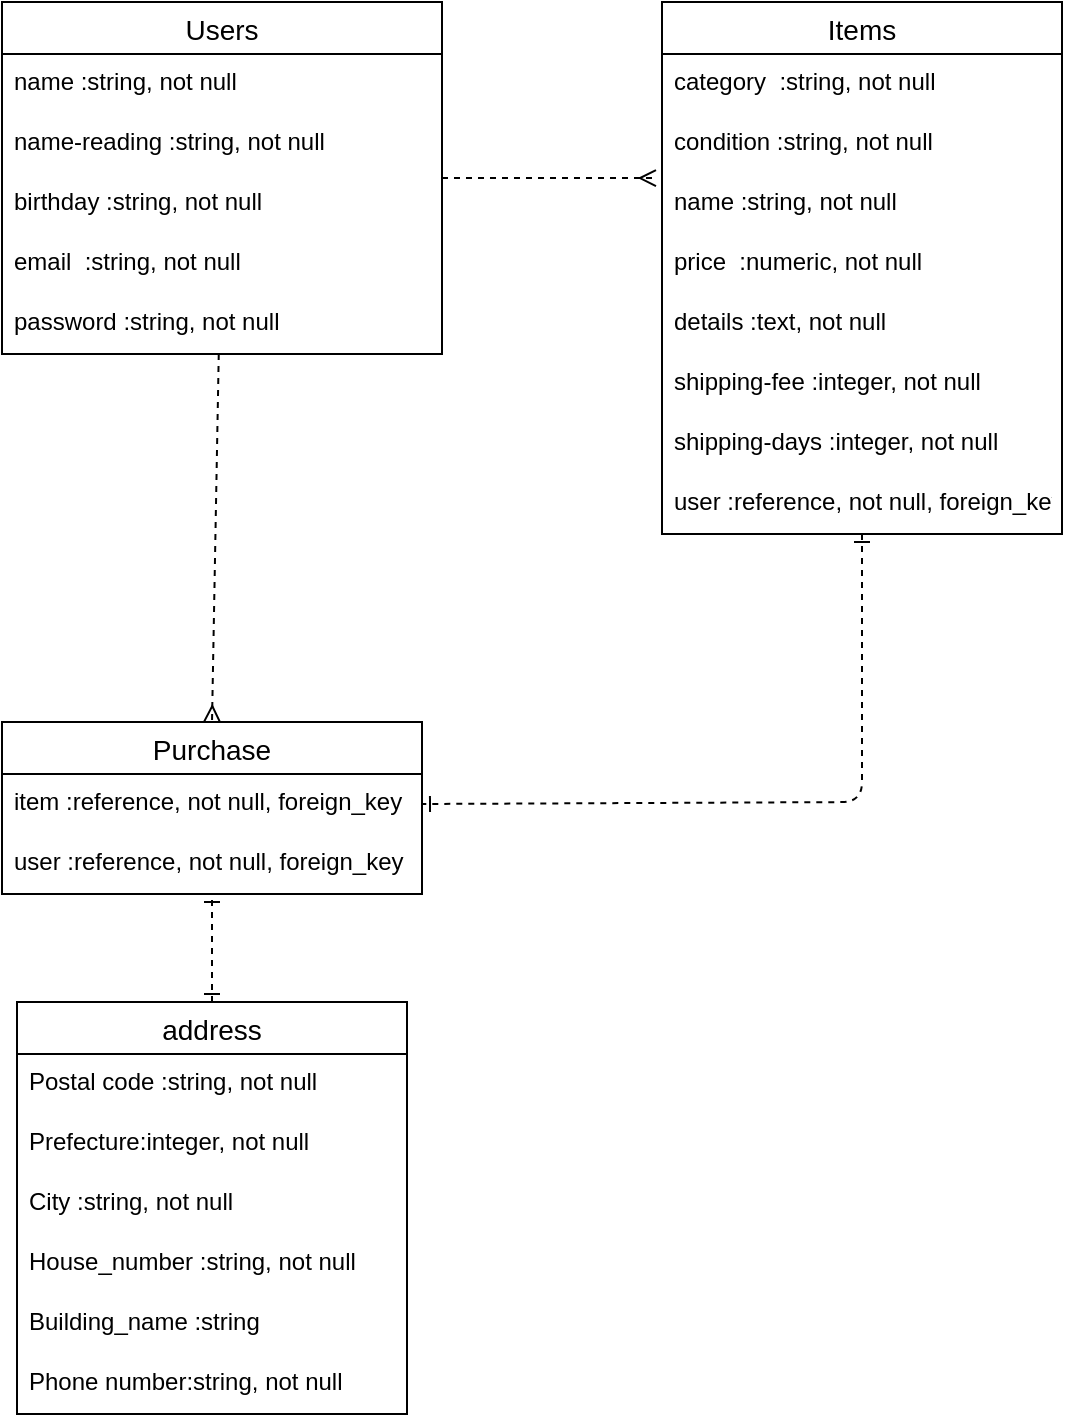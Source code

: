 <mxfile version="21.6.6" type="device">
  <diagram id="IDpbDaCqkyymNV5tcryb" name="ページ1">
    <mxGraphModel dx="783" dy="546" grid="1" gridSize="10" guides="1" tooltips="1" connect="1" arrows="1" fold="1" page="1" pageScale="1" pageWidth="850" pageHeight="1100" math="0" shadow="0">
      <root>
        <mxCell id="0" />
        <mxCell id="1" parent="0" />
        <mxCell id="19" value="" style="edgeStyle=none;html=1;strokeColor=default;dashed=1;startArrow=none;startFill=0;endArrow=ERmany;endFill=0;entryX=-0.015;entryY=1.067;entryDx=0;entryDy=0;entryPerimeter=0;" parent="1" source="2" target="40" edge="1">
          <mxGeometry relative="1" as="geometry" />
        </mxCell>
        <mxCell id="35" style="edgeStyle=none;html=1;entryX=0.5;entryY=0;entryDx=0;entryDy=0;dashed=1;strokeColor=default;startArrow=none;startFill=0;endArrow=ERmany;endFill=0;" parent="1" source="2" target="25" edge="1">
          <mxGeometry relative="1" as="geometry" />
        </mxCell>
        <mxCell id="2" value="Users" style="swimlane;fontStyle=0;childLayout=stackLayout;horizontal=1;startSize=26;horizontalStack=0;resizeParent=1;resizeParentMax=0;resizeLast=0;collapsible=1;marginBottom=0;align=center;fontSize=14;" parent="1" vertex="1">
          <mxGeometry x="230" y="50" width="220" height="176" as="geometry" />
        </mxCell>
        <mxCell id="41" value="name :string, not null" style="text;strokeColor=none;fillColor=none;spacingLeft=4;spacingRight=4;overflow=hidden;rotatable=0;points=[[0,0.5],[1,0.5]];portConstraint=eastwest;fontSize=12;" parent="2" vertex="1">
          <mxGeometry y="26" width="220" height="30" as="geometry" />
        </mxCell>
        <mxCell id="3" value="name-reading :string, not null" style="text;strokeColor=none;fillColor=none;spacingLeft=4;spacingRight=4;overflow=hidden;rotatable=0;points=[[0,0.5],[1,0.5]];portConstraint=eastwest;fontSize=12;" parent="2" vertex="1">
          <mxGeometry y="56" width="220" height="30" as="geometry" />
        </mxCell>
        <mxCell id="42" value="birthday :string, not null" style="text;strokeColor=none;fillColor=none;spacingLeft=4;spacingRight=4;overflow=hidden;rotatable=0;points=[[0,0.5],[1,0.5]];portConstraint=eastwest;fontSize=12;" parent="2" vertex="1">
          <mxGeometry y="86" width="220" height="30" as="geometry" />
        </mxCell>
        <mxCell id="4" value="email  :string, not null " style="text;strokeColor=none;fillColor=none;spacingLeft=4;spacingRight=4;overflow=hidden;rotatable=0;points=[[0,0.5],[1,0.5]];portConstraint=eastwest;fontSize=12;" parent="2" vertex="1">
          <mxGeometry y="116" width="220" height="30" as="geometry" />
        </mxCell>
        <mxCell id="10" value="password :string, not null" style="text;strokeColor=none;fillColor=none;spacingLeft=4;spacingRight=4;overflow=hidden;rotatable=0;points=[[0,0.5],[1,0.5]];portConstraint=eastwest;fontSize=12;" parent="2" vertex="1">
          <mxGeometry y="146" width="220" height="30" as="geometry" />
        </mxCell>
        <mxCell id="37" style="edgeStyle=none;html=1;entryX=1;entryY=0.5;entryDx=0;entryDy=0;dashed=1;strokeColor=default;startArrow=ERone;startFill=0;endArrow=ERone;endFill=0;" parent="1" source="13" target="26" edge="1">
          <mxGeometry relative="1" as="geometry">
            <Array as="points">
              <mxPoint x="660" y="450" />
            </Array>
          </mxGeometry>
        </mxCell>
        <mxCell id="13" value="Items" style="swimlane;fontStyle=0;childLayout=stackLayout;horizontal=1;startSize=26;horizontalStack=0;resizeParent=1;resizeParentMax=0;resizeLast=0;collapsible=1;marginBottom=0;align=center;fontSize=14;" parent="1" vertex="1">
          <mxGeometry x="560" y="50" width="200" height="266" as="geometry" />
        </mxCell>
        <mxCell id="39" value="category  :string, not null" style="text;strokeColor=none;fillColor=none;spacingLeft=4;spacingRight=4;overflow=hidden;rotatable=0;points=[[0,0.5],[1,0.5]];portConstraint=eastwest;fontSize=12;" parent="13" vertex="1">
          <mxGeometry y="26" width="200" height="30" as="geometry" />
        </mxCell>
        <mxCell id="40" value="condition :string, not null" style="text;strokeColor=none;fillColor=none;spacingLeft=4;spacingRight=4;overflow=hidden;rotatable=0;points=[[0,0.5],[1,0.5]];portConstraint=eastwest;fontSize=12;" parent="13" vertex="1">
          <mxGeometry y="56" width="200" height="30" as="geometry" />
        </mxCell>
        <mxCell id="14" value="name :string, not null" style="text;strokeColor=none;fillColor=none;spacingLeft=4;spacingRight=4;overflow=hidden;rotatable=0;points=[[0,0.5],[1,0.5]];portConstraint=eastwest;fontSize=12;" parent="13" vertex="1">
          <mxGeometry y="86" width="200" height="30" as="geometry" />
        </mxCell>
        <mxCell id="15" value="price  :numeric, not null" style="text;strokeColor=none;fillColor=none;spacingLeft=4;spacingRight=4;overflow=hidden;rotatable=0;points=[[0,0.5],[1,0.5]];portConstraint=eastwest;fontSize=12;" parent="13" vertex="1">
          <mxGeometry y="116" width="200" height="30" as="geometry" />
        </mxCell>
        <mxCell id="16" value="details :text, not null" style="text;strokeColor=none;fillColor=none;spacingLeft=4;spacingRight=4;overflow=hidden;rotatable=0;points=[[0,0.5],[1,0.5]];portConstraint=eastwest;fontSize=12;" parent="13" vertex="1">
          <mxGeometry y="146" width="200" height="30" as="geometry" />
        </mxCell>
        <mxCell id="44" value="shipping-fee :integer, not null" style="text;strokeColor=none;fillColor=none;spacingLeft=4;spacingRight=4;overflow=hidden;rotatable=0;points=[[0,0.5],[1,0.5]];portConstraint=eastwest;fontSize=12;" parent="13" vertex="1">
          <mxGeometry y="176" width="200" height="30" as="geometry" />
        </mxCell>
        <mxCell id="55" value="shipping-days :integer, not null" style="text;strokeColor=none;fillColor=none;spacingLeft=4;spacingRight=4;overflow=hidden;rotatable=0;points=[[0,0.5],[1,0.5]];portConstraint=eastwest;fontSize=12;" parent="13" vertex="1">
          <mxGeometry y="206" width="200" height="30" as="geometry" />
        </mxCell>
        <mxCell id="18" value="user :reference, not null, foreign_key" style="text;strokeColor=none;fillColor=none;spacingLeft=4;spacingRight=4;overflow=hidden;rotatable=0;points=[[0,0.5],[1,0.5]];portConstraint=eastwest;fontSize=12;" parent="13" vertex="1">
          <mxGeometry y="236" width="200" height="30" as="geometry" />
        </mxCell>
        <mxCell id="25" value="Purchase" style="swimlane;fontStyle=0;childLayout=stackLayout;horizontal=1;startSize=26;horizontalStack=0;resizeParent=1;resizeParentMax=0;resizeLast=0;collapsible=1;marginBottom=0;align=center;fontSize=14;" parent="1" vertex="1">
          <mxGeometry x="230" y="410" width="210" height="86" as="geometry" />
        </mxCell>
        <mxCell id="26" value="item :reference, not null, foreign_key" style="text;strokeColor=none;fillColor=none;spacingLeft=4;spacingRight=4;overflow=hidden;rotatable=0;points=[[0,0.5],[1,0.5]];portConstraint=eastwest;fontSize=12;" parent="25" vertex="1">
          <mxGeometry y="26" width="210" height="30" as="geometry" />
        </mxCell>
        <mxCell id="30" value="user :reference, not null, foreign_key" style="text;strokeColor=none;fillColor=none;spacingLeft=4;spacingRight=4;overflow=hidden;rotatable=0;points=[[0,0.5],[1,0.5]];portConstraint=eastwest;fontSize=12;" parent="25" vertex="1">
          <mxGeometry y="56" width="210" height="30" as="geometry" />
        </mxCell>
        <mxCell id="43" value="" style="edgeStyle=none;html=1;dashed=1;strokeColor=default;startArrow=ERone;startFill=0;endArrow=ERone;endFill=0;" parent="1" source="31" target="30" edge="1">
          <mxGeometry relative="1" as="geometry" />
        </mxCell>
        <mxCell id="31" value="address" style="swimlane;fontStyle=0;childLayout=stackLayout;horizontal=1;startSize=26;horizontalStack=0;resizeParent=1;resizeParentMax=0;resizeLast=0;collapsible=1;marginBottom=0;align=center;fontSize=14;" parent="1" vertex="1">
          <mxGeometry x="237.5" y="550" width="195" height="206" as="geometry" />
        </mxCell>
        <mxCell id="33" value="Postal code :string, not null" style="text;strokeColor=none;fillColor=none;spacingLeft=4;spacingRight=4;overflow=hidden;rotatable=0;points=[[0,0.5],[1,0.5]];portConstraint=eastwest;fontSize=12;" parent="31" vertex="1">
          <mxGeometry y="26" width="195" height="30" as="geometry" />
        </mxCell>
        <mxCell id="56" value="Prefecture:integer, not null" style="text;strokeColor=none;fillColor=none;spacingLeft=4;spacingRight=4;overflow=hidden;rotatable=0;points=[[0,0.5],[1,0.5]];portConstraint=eastwest;fontSize=12;" parent="31" vertex="1">
          <mxGeometry y="56" width="195" height="30" as="geometry" />
        </mxCell>
        <mxCell id="57" value="City :string, not null" style="text;strokeColor=none;fillColor=none;spacingLeft=4;spacingRight=4;overflow=hidden;rotatable=0;points=[[0,0.5],[1,0.5]];portConstraint=eastwest;fontSize=12;" parent="31" vertex="1">
          <mxGeometry y="86" width="195" height="30" as="geometry" />
        </mxCell>
        <mxCell id="58" value="House_number :string, not null" style="text;strokeColor=none;fillColor=none;spacingLeft=4;spacingRight=4;overflow=hidden;rotatable=0;points=[[0,0.5],[1,0.5]];portConstraint=eastwest;fontSize=12;" parent="31" vertex="1">
          <mxGeometry y="116" width="195" height="30" as="geometry" />
        </mxCell>
        <mxCell id="59" value="Building_name :string" style="text;strokeColor=none;fillColor=none;spacingLeft=4;spacingRight=4;overflow=hidden;rotatable=0;points=[[0,0.5],[1,0.5]];portConstraint=eastwest;fontSize=12;" parent="31" vertex="1">
          <mxGeometry y="146" width="195" height="30" as="geometry" />
        </mxCell>
        <mxCell id="60" value="Phone number:string, not null" style="text;strokeColor=none;fillColor=none;spacingLeft=4;spacingRight=4;overflow=hidden;rotatable=0;points=[[0,0.5],[1,0.5]];portConstraint=eastwest;fontSize=12;" parent="31" vertex="1">
          <mxGeometry y="176" width="195" height="30" as="geometry" />
        </mxCell>
      </root>
    </mxGraphModel>
  </diagram>
</mxfile>
